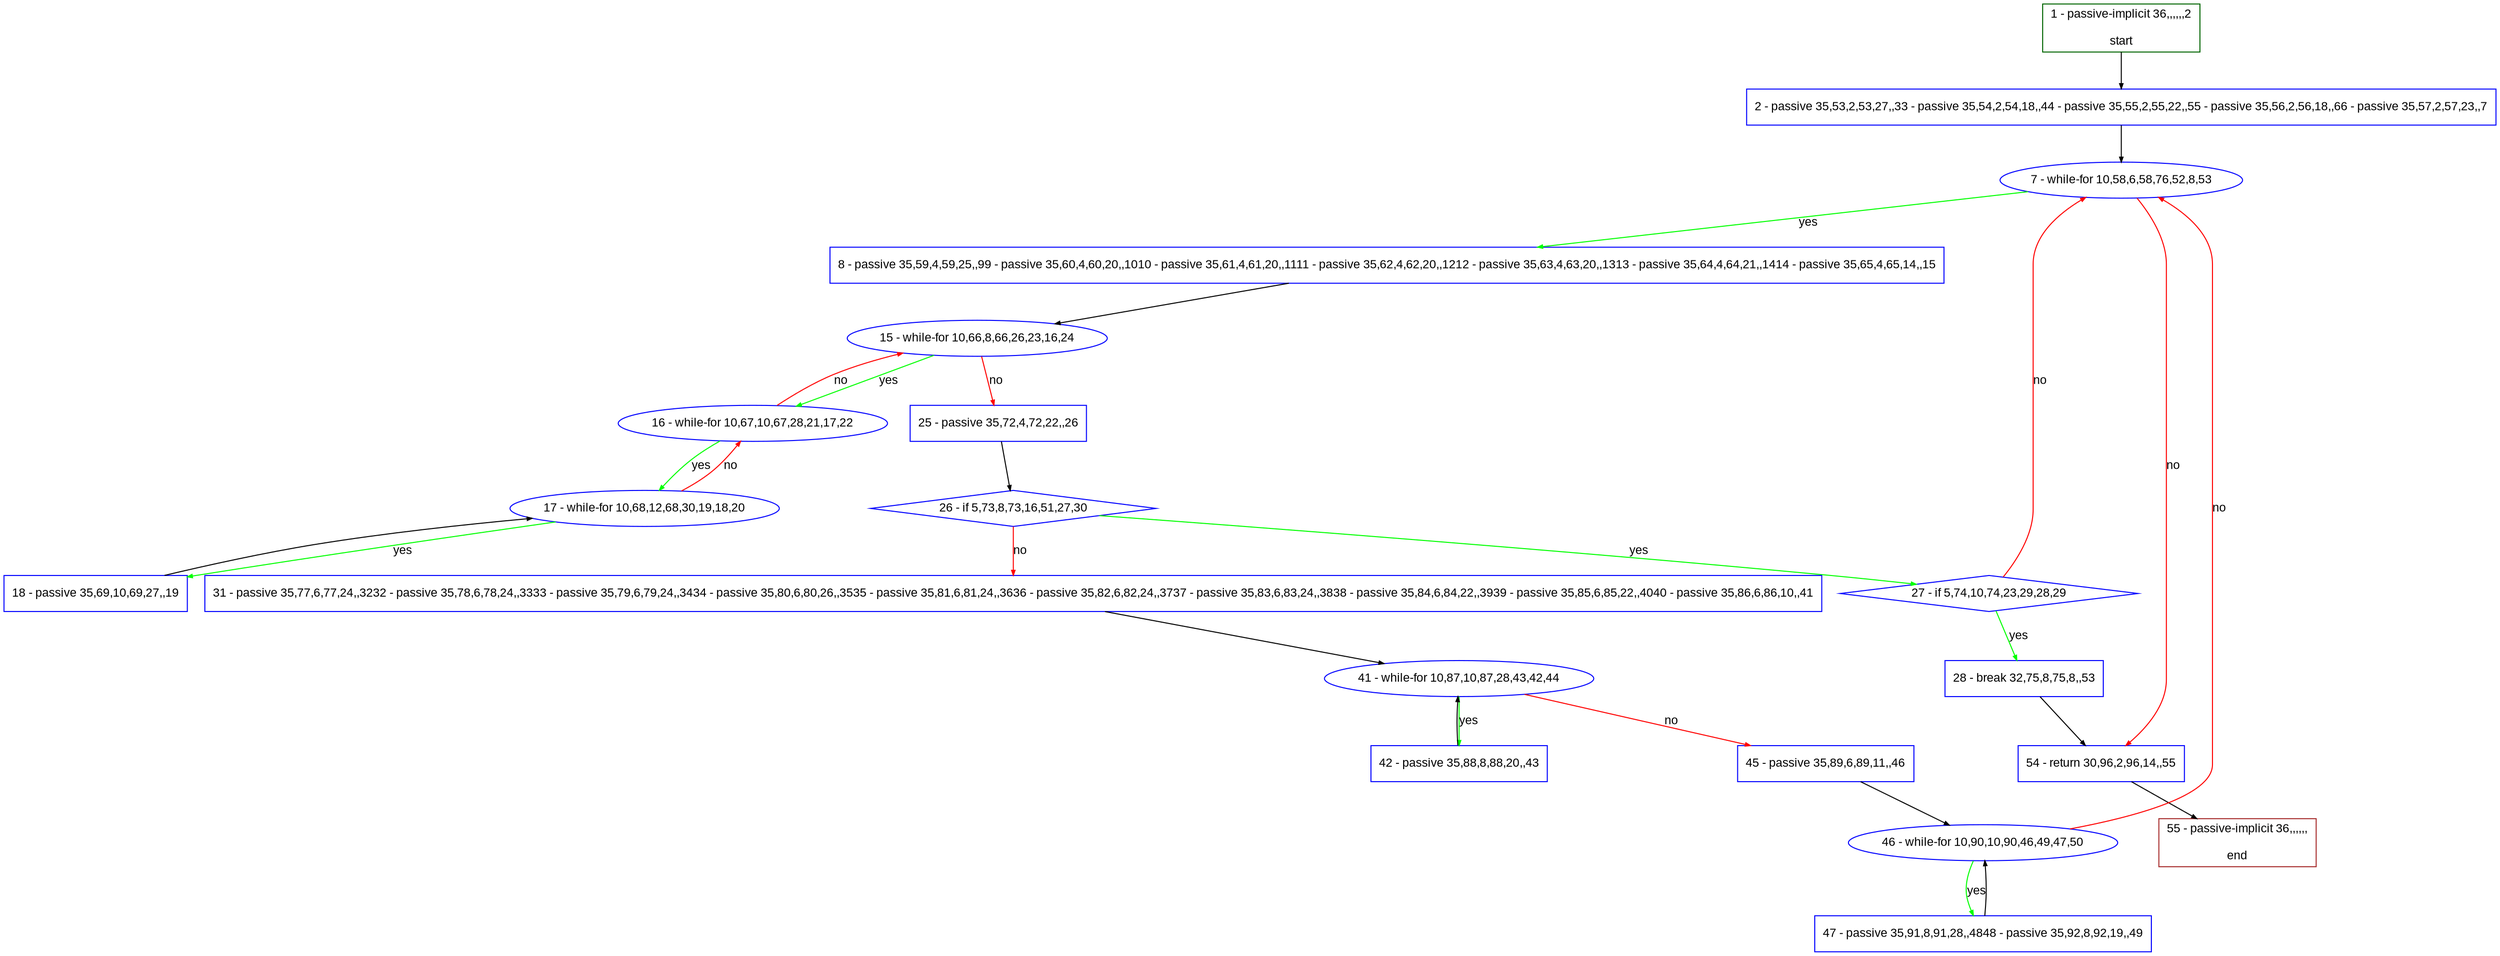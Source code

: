digraph "" {
  graph [pack="true", label="", fontsize="12", packmode="clust", fontname="Arial", fillcolor="#FFFFCC", bgcolor="white", style="rounded,filled", compound="true"];
  node [node_initialized="no", label="", color="grey", fontsize="12", fillcolor="white", fontname="Arial", style="filled", shape="rectangle", compound="true", fixedsize="false"];
  edge [fontcolor="black", arrowhead="normal", arrowtail="none", arrowsize="0.5", ltail="", label="", color="black", fontsize="12", lhead="", fontname="Arial", dir="forward", compound="true"];
  __N1 [label="2 - passive 35,53,2,53,27,,33 - passive 35,54,2,54,18,,44 - passive 35,55,2,55,22,,55 - passive 35,56,2,56,18,,66 - passive 35,57,2,57,23,,7", color="#0000ff", fillcolor="#ffffff", style="filled", shape="box"];
  __N2 [label="1 - passive-implicit 36,,,,,,2\n\nstart", color="#006400", fillcolor="#ffffff", style="filled", shape="box"];
  __N3 [label="7 - while-for 10,58,6,58,76,52,8,53", color="#0000ff", fillcolor="#ffffff", style="filled", shape="oval"];
  __N4 [label="8 - passive 35,59,4,59,25,,99 - passive 35,60,4,60,20,,1010 - passive 35,61,4,61,20,,1111 - passive 35,62,4,62,20,,1212 - passive 35,63,4,63,20,,1313 - passive 35,64,4,64,21,,1414 - passive 35,65,4,65,14,,15", color="#0000ff", fillcolor="#ffffff", style="filled", shape="box"];
  __N5 [label="54 - return 30,96,2,96,14,,55", color="#0000ff", fillcolor="#ffffff", style="filled", shape="box"];
  __N6 [label="15 - while-for 10,66,8,66,26,23,16,24", color="#0000ff", fillcolor="#ffffff", style="filled", shape="oval"];
  __N7 [label="16 - while-for 10,67,10,67,28,21,17,22", color="#0000ff", fillcolor="#ffffff", style="filled", shape="oval"];
  __N8 [label="25 - passive 35,72,4,72,22,,26", color="#0000ff", fillcolor="#ffffff", style="filled", shape="box"];
  __N9 [label="17 - while-for 10,68,12,68,30,19,18,20", color="#0000ff", fillcolor="#ffffff", style="filled", shape="oval"];
  __N10 [label="18 - passive 35,69,10,69,27,,19", color="#0000ff", fillcolor="#ffffff", style="filled", shape="box"];
  __N11 [label="26 - if 5,73,8,73,16,51,27,30", color="#0000ff", fillcolor="#ffffff", style="filled", shape="diamond"];
  __N12 [label="27 - if 5,74,10,74,23,29,28,29", color="#0000ff", fillcolor="#ffffff", style="filled", shape="diamond"];
  __N13 [label="31 - passive 35,77,6,77,24,,3232 - passive 35,78,6,78,24,,3333 - passive 35,79,6,79,24,,3434 - passive 35,80,6,80,26,,3535 - passive 35,81,6,81,24,,3636 - passive 35,82,6,82,24,,3737 - passive 35,83,6,83,24,,3838 - passive 35,84,6,84,22,,3939 - passive 35,85,6,85,22,,4040 - passive 35,86,6,86,10,,41", color="#0000ff", fillcolor="#ffffff", style="filled", shape="box"];
  __N14 [label="28 - break 32,75,8,75,8,,53", color="#0000ff", fillcolor="#ffffff", style="filled", shape="box"];
  __N15 [label="41 - while-for 10,87,10,87,28,43,42,44", color="#0000ff", fillcolor="#ffffff", style="filled", shape="oval"];
  __N16 [label="42 - passive 35,88,8,88,20,,43", color="#0000ff", fillcolor="#ffffff", style="filled", shape="box"];
  __N17 [label="45 - passive 35,89,6,89,11,,46", color="#0000ff", fillcolor="#ffffff", style="filled", shape="box"];
  __N18 [label="46 - while-for 10,90,10,90,46,49,47,50", color="#0000ff", fillcolor="#ffffff", style="filled", shape="oval"];
  __N19 [label="47 - passive 35,91,8,91,28,,4848 - passive 35,92,8,92,19,,49", color="#0000ff", fillcolor="#ffffff", style="filled", shape="box"];
  __N20 [label="55 - passive-implicit 36,,,,,,\n\nend", color="#a52a2a", fillcolor="#ffffff", style="filled", shape="box"];
  __N2 -> __N1 [arrowhead="normal", arrowtail="none", color="#000000", label="", dir="forward"];
  __N1 -> __N3 [arrowhead="normal", arrowtail="none", color="#000000", label="", dir="forward"];
  __N3 -> __N4 [arrowhead="normal", arrowtail="none", color="#00ff00", label="yes", dir="forward"];
  __N3 -> __N5 [arrowhead="normal", arrowtail="none", color="#ff0000", label="no", dir="forward"];
  __N4 -> __N6 [arrowhead="normal", arrowtail="none", color="#000000", label="", dir="forward"];
  __N6 -> __N7 [arrowhead="normal", arrowtail="none", color="#00ff00", label="yes", dir="forward"];
  __N7 -> __N6 [arrowhead="normal", arrowtail="none", color="#ff0000", label="no", dir="forward"];
  __N6 -> __N8 [arrowhead="normal", arrowtail="none", color="#ff0000", label="no", dir="forward"];
  __N7 -> __N9 [arrowhead="normal", arrowtail="none", color="#00ff00", label="yes", dir="forward"];
  __N9 -> __N7 [arrowhead="normal", arrowtail="none", color="#ff0000", label="no", dir="forward"];
  __N9 -> __N10 [arrowhead="normal", arrowtail="none", color="#00ff00", label="yes", dir="forward"];
  __N10 -> __N9 [arrowhead="normal", arrowtail="none", color="#000000", label="", dir="forward"];
  __N8 -> __N11 [arrowhead="normal", arrowtail="none", color="#000000", label="", dir="forward"];
  __N11 -> __N12 [arrowhead="normal", arrowtail="none", color="#00ff00", label="yes", dir="forward"];
  __N11 -> __N13 [arrowhead="normal", arrowtail="none", color="#ff0000", label="no", dir="forward"];
  __N12 -> __N3 [arrowhead="normal", arrowtail="none", color="#ff0000", label="no", dir="forward"];
  __N12 -> __N14 [arrowhead="normal", arrowtail="none", color="#00ff00", label="yes", dir="forward"];
  __N14 -> __N5 [arrowhead="normal", arrowtail="none", color="#000000", label="", dir="forward"];
  __N13 -> __N15 [arrowhead="normal", arrowtail="none", color="#000000", label="", dir="forward"];
  __N15 -> __N16 [arrowhead="normal", arrowtail="none", color="#00ff00", label="yes", dir="forward"];
  __N16 -> __N15 [arrowhead="normal", arrowtail="none", color="#000000", label="", dir="forward"];
  __N15 -> __N17 [arrowhead="normal", arrowtail="none", color="#ff0000", label="no", dir="forward"];
  __N17 -> __N18 [arrowhead="normal", arrowtail="none", color="#000000", label="", dir="forward"];
  __N18 -> __N3 [arrowhead="normal", arrowtail="none", color="#ff0000", label="no", dir="forward"];
  __N18 -> __N19 [arrowhead="normal", arrowtail="none", color="#00ff00", label="yes", dir="forward"];
  __N19 -> __N18 [arrowhead="normal", arrowtail="none", color="#000000", label="", dir="forward"];
  __N5 -> __N20 [arrowhead="normal", arrowtail="none", color="#000000", label="", dir="forward"];
}
